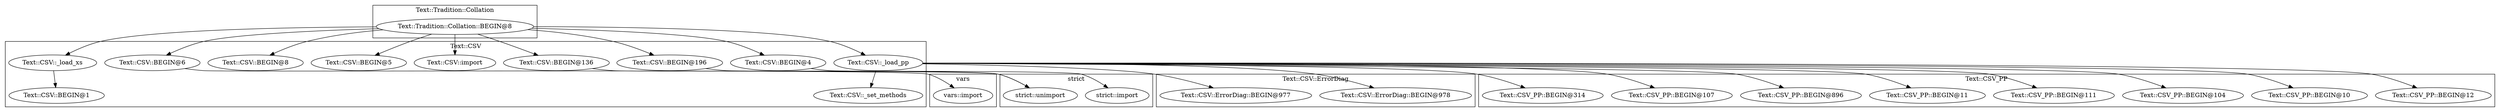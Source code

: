 digraph {
graph [overlap=false]
subgraph cluster_Text_Tradition_Collation {
	label="Text::Tradition::Collation";
	"Text::Tradition::Collation::BEGIN@8";
}
subgraph cluster_Text_CSV_ErrorDiag {
	label="Text::CSV::ErrorDiag";
	"Text::CSV::ErrorDiag::BEGIN@977";
	"Text::CSV::ErrorDiag::BEGIN@978";
}
subgraph cluster_vars {
	label="vars";
	"vars::import";
}
subgraph cluster_Text_CSV {
	label="Text::CSV";
	"Text::CSV::BEGIN@6";
	"Text::CSV::BEGIN@196";
	"Text::CSV::_load_pp";
	"Text::CSV::_load_xs";
	"Text::CSV::_set_methods";
	"Text::CSV::import";
	"Text::CSV::BEGIN@5";
	"Text::CSV::BEGIN@8";
	"Text::CSV::BEGIN@4";
	"Text::CSV::BEGIN@1";
	"Text::CSV::BEGIN@136";
}
subgraph cluster_Text_CSV_PP {
	label="Text::CSV_PP";
	"Text::CSV_PP::BEGIN@896";
	"Text::CSV_PP::BEGIN@107";
	"Text::CSV_PP::BEGIN@314";
	"Text::CSV_PP::BEGIN@12";
	"Text::CSV_PP::BEGIN@10";
	"Text::CSV_PP::BEGIN@104";
	"Text::CSV_PP::BEGIN@111";
	"Text::CSV_PP::BEGIN@11";
}
subgraph cluster_strict {
	label="strict";
	"strict::unimport";
	"strict::import";
}
"Text::CSV::_load_pp" -> "Text::CSV::_set_methods";
"Text::CSV::_load_pp" -> "Text::CSV_PP::BEGIN@10";
"Text::Tradition::Collation::BEGIN@8" -> "Text::CSV::BEGIN@4";
"Text::Tradition::Collation::BEGIN@8" -> "Text::CSV::BEGIN@5";
"Text::CSV::_load_pp" -> "Text::CSV::ErrorDiag::BEGIN@978";
"Text::CSV::_load_pp" -> "Text::CSV_PP::BEGIN@12";
"Text::Tradition::Collation::BEGIN@8" -> "Text::CSV::BEGIN@8";
"Text::CSV::_load_pp" -> "Text::CSV_PP::BEGIN@314";
"Text::CSV::_load_pp" -> "Text::CSV_PP::BEGIN@107";
"Text::Tradition::Collation::BEGIN@8" -> "Text::CSV::_load_xs";
"Text::CSV::BEGIN@4" -> "strict::import";
"Text::CSV::_load_pp" -> "Text::CSV_PP::BEGIN@896";
"Text::Tradition::Collation::BEGIN@8" -> "Text::CSV::BEGIN@6";
"Text::CSV::_load_pp" -> "Text::CSV_PP::BEGIN@11";
"Text::CSV::BEGIN@136" -> "strict::unimport";
"Text::CSV::BEGIN@196" -> "strict::unimport";
"Text::Tradition::Collation::BEGIN@8" -> "Text::CSV::BEGIN@196";
"Text::CSV::BEGIN@6" -> "vars::import";
"Text::Tradition::Collation::BEGIN@8" -> "Text::CSV::import";
"Text::CSV::_load_pp" -> "Text::CSV::ErrorDiag::BEGIN@977";
"Text::CSV::_load_pp" -> "Text::CSV_PP::BEGIN@111";
"Text::CSV::_load_xs" -> "Text::CSV::BEGIN@1";
"Text::Tradition::Collation::BEGIN@8" -> "Text::CSV::BEGIN@136";
"Text::Tradition::Collation::BEGIN@8" -> "Text::CSV::_load_pp";
"Text::CSV::_load_pp" -> "Text::CSV_PP::BEGIN@104";
}
